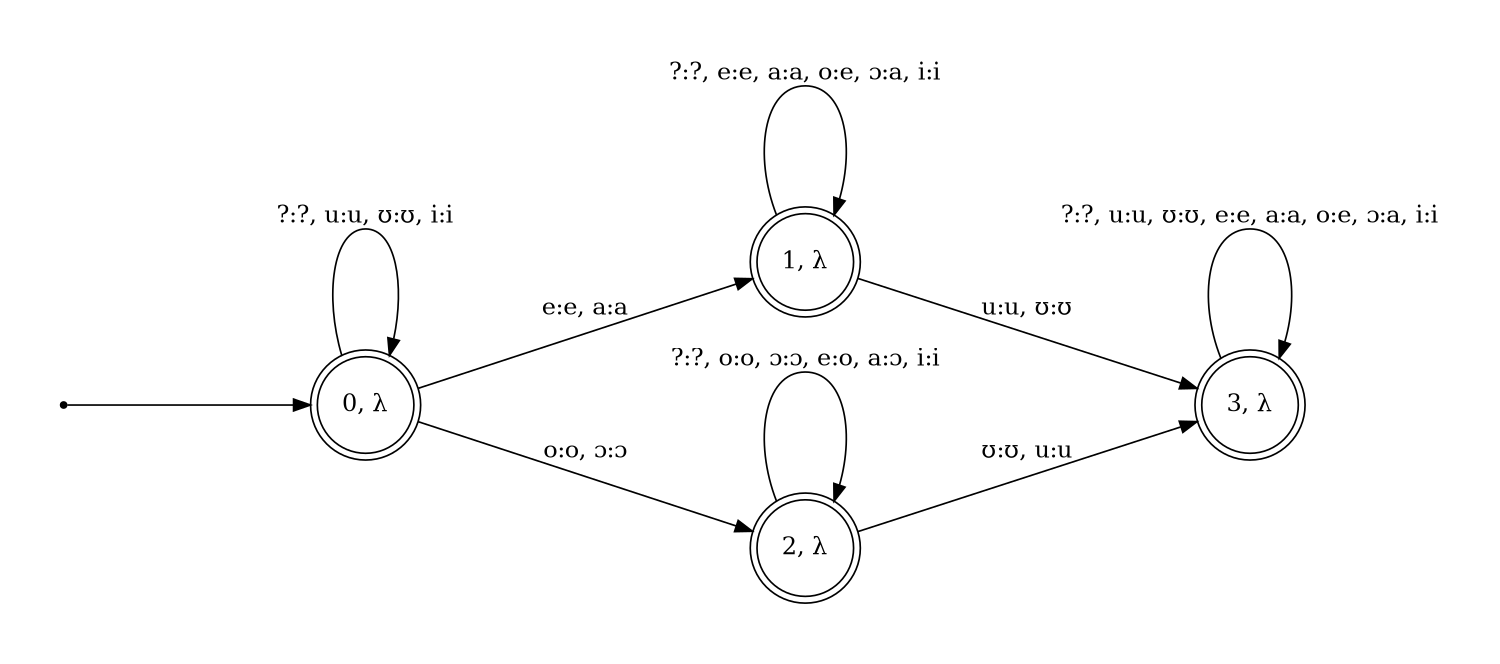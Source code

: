 digraph fst {
	graph [pad="0.5", nodesep="1", ranksep="2"];
	rankdir=LR;
	size="10,10";
	node [shape = point]; start;
	node [shape = doublecircle];
		"0, λ";
		"1, λ";
		"2, λ";
		"3, λ";

	"0, λ" ->	"0, λ" [ label = "?:?, u:u, ʊ:ʊ, i:i" ];
	"1, λ" ->	"1, λ" [ label = "?:?, e:e, a:a, o:e, ɔ:a, i:i" ];
	"2, λ" ->	"2, λ" [ label = "?:?, o:o, ɔ:ɔ, e:o, a:ɔ, i:i" ];
	"3, λ" ->	"3, λ" [ label = "?:?, u:u, ʊ:ʊ, e:e, a:a, o:e, ɔ:a, i:i" ];
	"0, λ" ->	"1, λ" [ label = "e:e, a:a" ];
	"0, λ" ->	"2, λ" [ label = "o:o, ɔ:ɔ" ];
	"1, λ" ->	"3, λ" [ label = "u:u, ʊ:ʊ" ];
	"2, λ" ->	"3, λ" [ label = "ʊ:ʊ, u:u" ];
	start -> "0, λ";
}